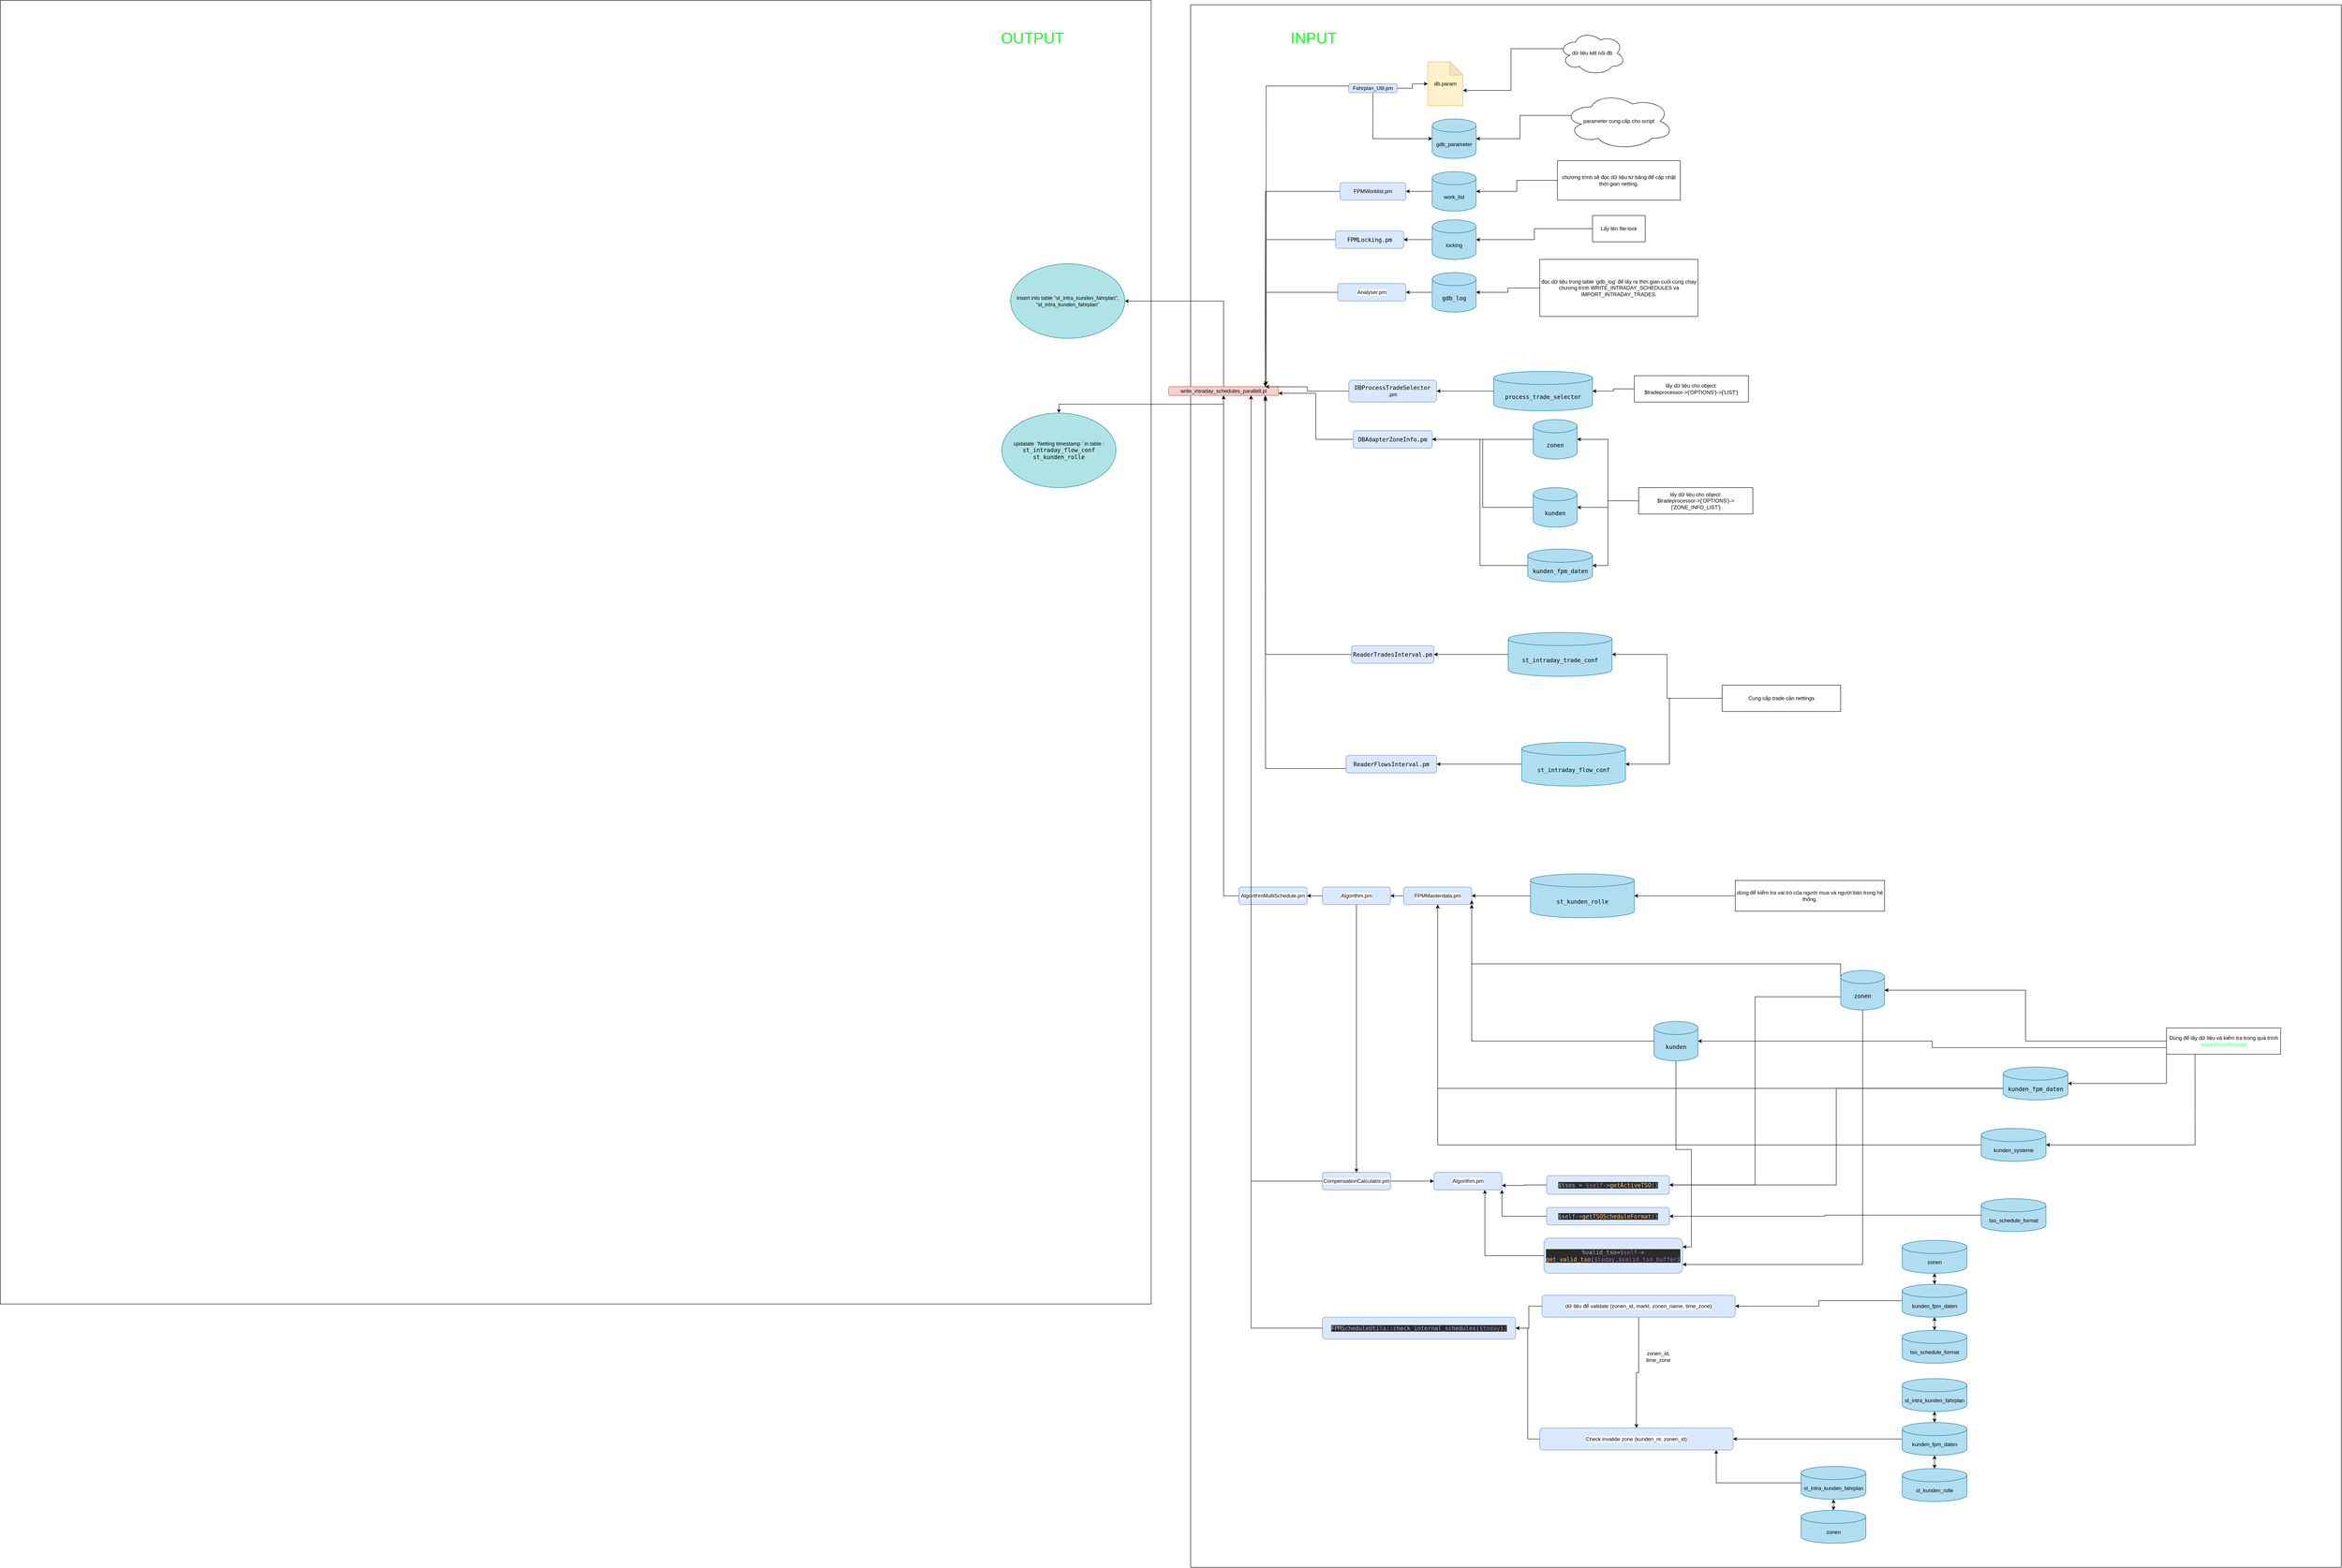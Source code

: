 <mxfile version="21.6.1" type="github">
  <diagram name="Page-1" id="zQvrsa_LNWWRSQABn7Fb">
    <mxGraphModel dx="8080" dy="2633" grid="1" gridSize="10" guides="1" tooltips="1" connect="1" arrows="1" fold="1" page="1" pageScale="1" pageWidth="3300" pageHeight="4681" math="0" shadow="0">
      <root>
        <mxCell id="0" />
        <mxCell id="1" parent="0" />
        <mxCell id="_9pvVLFJd0tGa-DbQn_L-147" value="" style="rounded=0;whiteSpace=wrap;html=1;" parent="1" vertex="1">
          <mxGeometry x="-2660" width="2620" height="2970" as="geometry" />
        </mxCell>
        <mxCell id="_9pvVLFJd0tGa-DbQn_L-145" value="" style="rounded=0;whiteSpace=wrap;html=1;" parent="1" vertex="1">
          <mxGeometry x="50" y="10" width="2620" height="3560" as="geometry" />
        </mxCell>
        <mxCell id="_9pvVLFJd0tGa-DbQn_L-70" style="edgeStyle=orthogonalEdgeStyle;rounded=0;orthogonalLoop=1;jettySize=auto;html=1;exitX=0.5;exitY=1;exitDx=0;exitDy=0;" parent="1" source="_9pvVLFJd0tGa-DbQn_L-1" target="_9pvVLFJd0tGa-DbQn_L-71" edge="1">
          <mxGeometry relative="1" as="geometry">
            <mxPoint x="-120" y="960" as="targetPoint" />
          </mxGeometry>
        </mxCell>
        <mxCell id="_9pvVLFJd0tGa-DbQn_L-150" style="edgeStyle=orthogonalEdgeStyle;rounded=0;orthogonalLoop=1;jettySize=auto;html=1;exitX=0.5;exitY=0;exitDx=0;exitDy=0;entryX=1;entryY=0.5;entryDx=0;entryDy=0;" parent="1" source="_9pvVLFJd0tGa-DbQn_L-1" target="_9pvVLFJd0tGa-DbQn_L-149" edge="1">
          <mxGeometry relative="1" as="geometry" />
        </mxCell>
        <mxCell id="_9pvVLFJd0tGa-DbQn_L-1" value="write_intraday_schedules_parallell.pl&lt;style type=&quot;text/css&quot;&gt;p, li { white-space: pre-wrap; }&lt;/style&gt;" style="rounded=1;whiteSpace=wrap;html=1;align=center;verticalAlign=middle;labelBackgroundColor=none;labelBorderColor=none;fillColor=#f8cecc;strokeColor=#b85450;" parent="1" vertex="1">
          <mxGeometry y="880" width="250" height="20" as="geometry" />
        </mxCell>
        <mxCell id="_9pvVLFJd0tGa-DbQn_L-6" style="edgeStyle=orthogonalEdgeStyle;rounded=0;orthogonalLoop=1;jettySize=auto;html=1;exitX=1;exitY=0.5;exitDx=0;exitDy=0;entryX=0;entryY=0.5;entryDx=0;entryDy=0;entryPerimeter=0;" parent="1" source="_9pvVLFJd0tGa-DbQn_L-2" target="_9pvVLFJd0tGa-DbQn_L-5" edge="1">
          <mxGeometry relative="1" as="geometry" />
        </mxCell>
        <mxCell id="_9pvVLFJd0tGa-DbQn_L-8" style="edgeStyle=orthogonalEdgeStyle;rounded=0;orthogonalLoop=1;jettySize=auto;html=1;exitX=0.5;exitY=1;exitDx=0;exitDy=0;entryX=0;entryY=0.5;entryDx=0;entryDy=0;entryPerimeter=0;" parent="1" source="_9pvVLFJd0tGa-DbQn_L-2" target="_9pvVLFJd0tGa-DbQn_L-7" edge="1">
          <mxGeometry relative="1" as="geometry" />
        </mxCell>
        <mxCell id="_9pvVLFJd0tGa-DbQn_L-51" style="edgeStyle=orthogonalEdgeStyle;rounded=0;orthogonalLoop=1;jettySize=auto;html=1;exitX=0;exitY=0.25;exitDx=0;exitDy=0;entryX=0.887;entryY=-0.169;entryDx=0;entryDy=0;entryPerimeter=0;" parent="1" source="_9pvVLFJd0tGa-DbQn_L-2" target="_9pvVLFJd0tGa-DbQn_L-1" edge="1">
          <mxGeometry relative="1" as="geometry" />
        </mxCell>
        <mxCell id="_9pvVLFJd0tGa-DbQn_L-2" value="Fahrplan_Util.pm&lt;style type=&quot;text/css&quot;&gt;p, li { white-space: pre-wrap; }&lt;/style&gt;" style="rounded=1;whiteSpace=wrap;html=1;fillColor=#dae8fc;strokeColor=#6c8ebf;" parent="1" vertex="1">
          <mxGeometry x="410" y="190" width="110" height="20" as="geometry" />
        </mxCell>
        <mxCell id="_9pvVLFJd0tGa-DbQn_L-5" value="db.param" style="shape=note;whiteSpace=wrap;html=1;backgroundOutline=1;darkOpacity=0.05;fillColor=#fff2cc;strokeColor=#d6b656;" parent="1" vertex="1">
          <mxGeometry x="590" y="140" width="80" height="100" as="geometry" />
        </mxCell>
        <mxCell id="_9pvVLFJd0tGa-DbQn_L-7" value="gdb_parameter" style="shape=cylinder3;whiteSpace=wrap;html=1;boundedLbl=1;backgroundOutline=1;size=15;fillColor=#b1ddf0;strokeColor=#10739e;" parent="1" vertex="1">
          <mxGeometry x="600" y="270" width="100" height="90" as="geometry" />
        </mxCell>
        <mxCell id="_9pvVLFJd0tGa-DbQn_L-52" style="edgeStyle=orthogonalEdgeStyle;rounded=0;orthogonalLoop=1;jettySize=auto;html=1;exitX=0;exitY=0.5;exitDx=0;exitDy=0;" parent="1" source="_9pvVLFJd0tGa-DbQn_L-9" edge="1">
          <mxGeometry relative="1" as="geometry">
            <mxPoint x="220" y="880" as="targetPoint" />
          </mxGeometry>
        </mxCell>
        <mxCell id="_9pvVLFJd0tGa-DbQn_L-9" value="FPMWorklist.pm&lt;style type=&quot;text/css&quot;&gt;p, li { white-space: pre-wrap; }&lt;/style&gt;" style="rounded=1;whiteSpace=wrap;html=1;fillColor=#dae8fc;strokeColor=#6c8ebf;" parent="1" vertex="1">
          <mxGeometry x="390" y="415" width="150" height="40" as="geometry" />
        </mxCell>
        <mxCell id="_9pvVLFJd0tGa-DbQn_L-60" style="edgeStyle=orthogonalEdgeStyle;rounded=0;orthogonalLoop=1;jettySize=auto;html=1;exitX=0;exitY=0.5;exitDx=0;exitDy=0;exitPerimeter=0;entryX=1;entryY=0.5;entryDx=0;entryDy=0;" parent="1" source="_9pvVLFJd0tGa-DbQn_L-10" target="_9pvVLFJd0tGa-DbQn_L-9" edge="1">
          <mxGeometry relative="1" as="geometry" />
        </mxCell>
        <mxCell id="_9pvVLFJd0tGa-DbQn_L-10" value="work_list" style="shape=cylinder3;whiteSpace=wrap;html=1;boundedLbl=1;backgroundOutline=1;size=15;fillColor=#b1ddf0;strokeColor=#10739e;" parent="1" vertex="1">
          <mxGeometry x="600" y="390" width="100" height="90" as="geometry" />
        </mxCell>
        <mxCell id="_9pvVLFJd0tGa-DbQn_L-53" style="edgeStyle=orthogonalEdgeStyle;rounded=0;orthogonalLoop=1;jettySize=auto;html=1;exitX=0;exitY=0.5;exitDx=0;exitDy=0;" parent="1" source="_9pvVLFJd0tGa-DbQn_L-13" edge="1">
          <mxGeometry relative="1" as="geometry">
            <mxPoint x="220" y="880" as="targetPoint" />
          </mxGeometry>
        </mxCell>
        <mxCell id="_9pvVLFJd0tGa-DbQn_L-13" value="&lt;div style=&quot;font-family: &amp;quot;JetBrains Mono&amp;quot;, monospace; font-size: 9.8pt;&quot;&gt;FPMLocking.pm&lt;/div&gt;" style="rounded=1;whiteSpace=wrap;html=1;fillColor=#dae8fc;strokeColor=#6c8ebf;fontColor=default;labelBackgroundColor=none;" parent="1" vertex="1">
          <mxGeometry x="380" y="525" width="155" height="40" as="geometry" />
        </mxCell>
        <mxCell id="_9pvVLFJd0tGa-DbQn_L-61" style="edgeStyle=orthogonalEdgeStyle;rounded=0;orthogonalLoop=1;jettySize=auto;html=1;exitX=0;exitY=0.5;exitDx=0;exitDy=0;exitPerimeter=0;entryX=1;entryY=0.5;entryDx=0;entryDy=0;" parent="1" source="_9pvVLFJd0tGa-DbQn_L-14" target="_9pvVLFJd0tGa-DbQn_L-13" edge="1">
          <mxGeometry relative="1" as="geometry" />
        </mxCell>
        <mxCell id="_9pvVLFJd0tGa-DbQn_L-14" value="locking" style="shape=cylinder3;whiteSpace=wrap;html=1;boundedLbl=1;backgroundOutline=1;size=15;fillColor=#b1ddf0;strokeColor=#10739e;" parent="1" vertex="1">
          <mxGeometry x="600" y="500" width="100" height="90" as="geometry" />
        </mxCell>
        <mxCell id="_9pvVLFJd0tGa-DbQn_L-54" style="edgeStyle=orthogonalEdgeStyle;rounded=0;orthogonalLoop=1;jettySize=auto;html=1;exitX=0;exitY=0.5;exitDx=0;exitDy=0;" parent="1" source="_9pvVLFJd0tGa-DbQn_L-17" edge="1">
          <mxGeometry relative="1" as="geometry">
            <mxPoint x="220" y="880" as="targetPoint" />
          </mxGeometry>
        </mxCell>
        <mxCell id="_9pvVLFJd0tGa-DbQn_L-17" value="Analyser.pm" style="rounded=1;whiteSpace=wrap;html=1;fillColor=#dae8fc;strokeColor=#6c8ebf;fontColor=default;labelBackgroundColor=default;" parent="1" vertex="1">
          <mxGeometry x="385" y="645" width="155" height="40" as="geometry" />
        </mxCell>
        <mxCell id="_9pvVLFJd0tGa-DbQn_L-62" style="edgeStyle=orthogonalEdgeStyle;rounded=0;orthogonalLoop=1;jettySize=auto;html=1;exitX=0;exitY=0.5;exitDx=0;exitDy=0;exitPerimeter=0;entryX=1;entryY=0.5;entryDx=0;entryDy=0;" parent="1" source="_9pvVLFJd0tGa-DbQn_L-18" target="_9pvVLFJd0tGa-DbQn_L-17" edge="1">
          <mxGeometry relative="1" as="geometry" />
        </mxCell>
        <mxCell id="_9pvVLFJd0tGa-DbQn_L-18" value="&lt;div style=&quot;font-family: &amp;quot;JetBrains Mono&amp;quot;, monospace; font-size: 9.8pt;&quot;&gt;gdb_log&lt;/div&gt;" style="shape=cylinder3;whiteSpace=wrap;html=1;boundedLbl=1;backgroundOutline=1;size=15;fillColor=#b1ddf0;strokeColor=#10739e;labelBackgroundColor=none;fontColor=default;" parent="1" vertex="1">
          <mxGeometry x="600" y="620" width="100" height="90" as="geometry" />
        </mxCell>
        <mxCell id="_9pvVLFJd0tGa-DbQn_L-55" style="edgeStyle=orthogonalEdgeStyle;rounded=0;orthogonalLoop=1;jettySize=auto;html=1;exitX=0;exitY=0.5;exitDx=0;exitDy=0;" parent="1" source="_9pvVLFJd0tGa-DbQn_L-21" edge="1">
          <mxGeometry relative="1" as="geometry">
            <mxPoint x="220" y="880" as="targetPoint" />
          </mxGeometry>
        </mxCell>
        <mxCell id="_9pvVLFJd0tGa-DbQn_L-21" value="&lt;div style=&quot;font-family: &amp;quot;JetBrains Mono&amp;quot;, monospace; font-size: 9.8pt;&quot;&gt;DBProcessTradeSelector&lt;/div&gt;.pm" style="rounded=1;whiteSpace=wrap;html=1;fillColor=#dae8fc;strokeColor=#6c8ebf;fontColor=default;labelBackgroundColor=none;" parent="1" vertex="1">
          <mxGeometry x="410" y="865" width="200" height="50" as="geometry" />
        </mxCell>
        <mxCell id="_9pvVLFJd0tGa-DbQn_L-56" style="edgeStyle=orthogonalEdgeStyle;rounded=0;orthogonalLoop=1;jettySize=auto;html=1;exitX=0;exitY=0.5;exitDx=0;exitDy=0;entryX=1;entryY=0.75;entryDx=0;entryDy=0;" parent="1" source="_9pvVLFJd0tGa-DbQn_L-22" target="_9pvVLFJd0tGa-DbQn_L-1" edge="1">
          <mxGeometry relative="1" as="geometry" />
        </mxCell>
        <mxCell id="_9pvVLFJd0tGa-DbQn_L-22" value="&lt;div style=&quot;font-family: &amp;quot;JetBrains Mono&amp;quot;, monospace; font-size: 9.8pt;&quot;&gt;DBAdapterZoneInfo.pm&lt;/div&gt;" style="rounded=1;whiteSpace=wrap;html=1;fillColor=#dae8fc;strokeColor=#6c8ebf;fontColor=default;labelBackgroundColor=none;" parent="1" vertex="1">
          <mxGeometry x="420" y="980" width="180" height="40" as="geometry" />
        </mxCell>
        <mxCell id="_9pvVLFJd0tGa-DbQn_L-57" style="edgeStyle=orthogonalEdgeStyle;rounded=0;orthogonalLoop=1;jettySize=auto;html=1;exitX=0;exitY=0.5;exitDx=0;exitDy=0;entryX=0.881;entryY=1.215;entryDx=0;entryDy=0;entryPerimeter=0;" parent="1" source="_9pvVLFJd0tGa-DbQn_L-23" target="_9pvVLFJd0tGa-DbQn_L-1" edge="1">
          <mxGeometry relative="1" as="geometry" />
        </mxCell>
        <mxCell id="_9pvVLFJd0tGa-DbQn_L-23" value="&lt;div style=&quot;font-family: &amp;quot;JetBrains Mono&amp;quot;, monospace; font-size: 9.8pt;&quot;&gt;ReaderTradesInterval.pm&lt;/div&gt;" style="rounded=1;whiteSpace=wrap;html=1;fillColor=#dae8fc;strokeColor=#6c8ebf;fontColor=default;labelBackgroundColor=none;" parent="1" vertex="1">
          <mxGeometry x="416.25" y="1470" width="187.5" height="40" as="geometry" />
        </mxCell>
        <mxCell id="_9pvVLFJd0tGa-DbQn_L-114" style="edgeStyle=orthogonalEdgeStyle;rounded=0;orthogonalLoop=1;jettySize=auto;html=1;exitX=0;exitY=0.5;exitDx=0;exitDy=0;entryX=1;entryY=0.5;entryDx=0;entryDy=0;" parent="1" source="_9pvVLFJd0tGa-DbQn_L-24" target="_9pvVLFJd0tGa-DbQn_L-112" edge="1">
          <mxGeometry relative="1" as="geometry" />
        </mxCell>
        <mxCell id="_9pvVLFJd0tGa-DbQn_L-24" value="FPMMasterdata.pm" style="rounded=1;whiteSpace=wrap;html=1;fillColor=#dae8fc;strokeColor=#6c8ebf;fontColor=default;labelBackgroundColor=default;" parent="1" vertex="1">
          <mxGeometry x="535" y="2020" width="155" height="40" as="geometry" />
        </mxCell>
        <mxCell id="_9pvVLFJd0tGa-DbQn_L-63" style="edgeStyle=orthogonalEdgeStyle;rounded=0;orthogonalLoop=1;jettySize=auto;html=1;exitX=0;exitY=0.5;exitDx=0;exitDy=0;exitPerimeter=0;" parent="1" source="_9pvVLFJd0tGa-DbQn_L-25" target="_9pvVLFJd0tGa-DbQn_L-21" edge="1">
          <mxGeometry relative="1" as="geometry" />
        </mxCell>
        <mxCell id="_9pvVLFJd0tGa-DbQn_L-25" value="&lt;div style=&quot;font-family: &amp;quot;JetBrains Mono&amp;quot;, monospace; font-size: 9.8pt;&quot;&gt;process_trade_selector&lt;/div&gt;" style="shape=cylinder3;whiteSpace=wrap;html=1;boundedLbl=1;backgroundOutline=1;size=15;fillColor=#b1ddf0;strokeColor=#10739e;labelBackgroundColor=none;fontColor=default;" parent="1" vertex="1">
          <mxGeometry x="740" y="845" width="225" height="90" as="geometry" />
        </mxCell>
        <mxCell id="_9pvVLFJd0tGa-DbQn_L-66" style="edgeStyle=orthogonalEdgeStyle;rounded=0;orthogonalLoop=1;jettySize=auto;html=1;exitX=0;exitY=0.5;exitDx=0;exitDy=0;exitPerimeter=0;entryX=1;entryY=0.5;entryDx=0;entryDy=0;" parent="1" source="_9pvVLFJd0tGa-DbQn_L-26" target="_9pvVLFJd0tGa-DbQn_L-22" edge="1">
          <mxGeometry relative="1" as="geometry" />
        </mxCell>
        <mxCell id="_9pvVLFJd0tGa-DbQn_L-26" value="&lt;div style=&quot;font-family: &amp;quot;JetBrains Mono&amp;quot;, monospace; font-size: 9.8pt;&quot;&gt;kunden_fpm_daten&lt;/div&gt;" style="shape=cylinder3;whiteSpace=wrap;html=1;boundedLbl=1;backgroundOutline=1;size=15;fillColor=#b1ddf0;strokeColor=#10739e;labelBackgroundColor=none;fontColor=default;" parent="1" vertex="1">
          <mxGeometry x="817.5" y="1250" width="147.5" height="75" as="geometry" />
        </mxCell>
        <mxCell id="_9pvVLFJd0tGa-DbQn_L-88" style="edgeStyle=orthogonalEdgeStyle;rounded=0;orthogonalLoop=1;jettySize=auto;html=1;exitX=0;exitY=0.5;exitDx=0;exitDy=0;exitPerimeter=0;entryX=1;entryY=0.5;entryDx=0;entryDy=0;" parent="1" source="_9pvVLFJd0tGa-DbQn_L-29" target="_9pvVLFJd0tGa-DbQn_L-22" edge="1">
          <mxGeometry relative="1" as="geometry" />
        </mxCell>
        <mxCell id="_9pvVLFJd0tGa-DbQn_L-29" value="&lt;div style=&quot;font-family: &amp;quot;JetBrains Mono&amp;quot;, monospace; font-size: 9.8pt;&quot;&gt;kunden&lt;/div&gt;" style="shape=cylinder3;whiteSpace=wrap;html=1;boundedLbl=1;backgroundOutline=1;size=15;fillColor=#b1ddf0;strokeColor=#10739e;labelBackgroundColor=none;fontColor=default;" parent="1" vertex="1">
          <mxGeometry x="830" y="1110" width="100" height="90" as="geometry" />
        </mxCell>
        <mxCell id="_9pvVLFJd0tGa-DbQn_L-64" style="edgeStyle=orthogonalEdgeStyle;rounded=0;orthogonalLoop=1;jettySize=auto;html=1;exitX=0;exitY=0.5;exitDx=0;exitDy=0;exitPerimeter=0;entryX=1;entryY=0.5;entryDx=0;entryDy=0;" parent="1" source="_9pvVLFJd0tGa-DbQn_L-30" target="_9pvVLFJd0tGa-DbQn_L-22" edge="1">
          <mxGeometry relative="1" as="geometry" />
        </mxCell>
        <mxCell id="_9pvVLFJd0tGa-DbQn_L-30" value="&lt;div style=&quot;font-family: &amp;quot;JetBrains Mono&amp;quot;, monospace; font-size: 9.8pt;&quot;&gt;zonen&lt;/div&gt;" style="shape=cylinder3;whiteSpace=wrap;html=1;boundedLbl=1;backgroundOutline=1;size=15;fillColor=#b1ddf0;strokeColor=#10739e;labelBackgroundColor=none;fontColor=default;" parent="1" vertex="1">
          <mxGeometry x="830" y="955" width="100" height="90" as="geometry" />
        </mxCell>
        <mxCell id="_9pvVLFJd0tGa-DbQn_L-67" style="edgeStyle=orthogonalEdgeStyle;rounded=0;orthogonalLoop=1;jettySize=auto;html=1;exitX=0;exitY=0.5;exitDx=0;exitDy=0;exitPerimeter=0;" parent="1" source="_9pvVLFJd0tGa-DbQn_L-36" target="_9pvVLFJd0tGa-DbQn_L-23" edge="1">
          <mxGeometry relative="1" as="geometry" />
        </mxCell>
        <mxCell id="_9pvVLFJd0tGa-DbQn_L-36" value="&lt;div style=&quot;font-family: &amp;quot;JetBrains Mono&amp;quot;, monospace; font-size: 9.8pt;&quot;&gt;st_intraday_trade_conf&lt;/div&gt;" style="shape=cylinder3;whiteSpace=wrap;html=1;boundedLbl=1;backgroundOutline=1;size=15;fillColor=#b1ddf0;strokeColor=#10739e;labelBackgroundColor=none;fontColor=default;" parent="1" vertex="1">
          <mxGeometry x="773.13" y="1440" width="236.25" height="100" as="geometry" />
        </mxCell>
        <mxCell id="_9pvVLFJd0tGa-DbQn_L-58" style="edgeStyle=orthogonalEdgeStyle;rounded=0;orthogonalLoop=1;jettySize=auto;html=1;exitX=0;exitY=0.75;exitDx=0;exitDy=0;" parent="1" source="_9pvVLFJd0tGa-DbQn_L-40" edge="1">
          <mxGeometry relative="1" as="geometry">
            <mxPoint x="220" y="900" as="targetPoint" />
          </mxGeometry>
        </mxCell>
        <mxCell id="_9pvVLFJd0tGa-DbQn_L-40" value="&lt;div style=&quot;font-family: &amp;quot;JetBrains Mono&amp;quot;, monospace; font-size: 9.8pt;&quot;&gt;ReaderFlowsInterval.pm&lt;/div&gt;" style="rounded=1;whiteSpace=wrap;html=1;fillColor=#dae8fc;strokeColor=#6c8ebf;fontColor=default;labelBackgroundColor=none;" parent="1" vertex="1">
          <mxGeometry x="403.75" y="1720" width="206.25" height="40" as="geometry" />
        </mxCell>
        <mxCell id="_9pvVLFJd0tGa-DbQn_L-68" style="edgeStyle=orthogonalEdgeStyle;rounded=0;orthogonalLoop=1;jettySize=auto;html=1;exitX=0;exitY=0.5;exitDx=0;exitDy=0;exitPerimeter=0;" parent="1" source="_9pvVLFJd0tGa-DbQn_L-41" target="_9pvVLFJd0tGa-DbQn_L-40" edge="1">
          <mxGeometry relative="1" as="geometry" />
        </mxCell>
        <mxCell id="_9pvVLFJd0tGa-DbQn_L-41" value="&lt;div style=&quot;font-family: &amp;quot;JetBrains Mono&amp;quot;, monospace; font-size: 9.8pt;&quot;&gt;st_intraday_flow_conf&lt;/div&gt;" style="shape=cylinder3;whiteSpace=wrap;html=1;boundedLbl=1;backgroundOutline=1;size=15;fillColor=#b1ddf0;strokeColor=#10739e;labelBackgroundColor=none;fontColor=default;" parent="1" vertex="1">
          <mxGeometry x="803.75" y="1690" width="236.25" height="100" as="geometry" />
        </mxCell>
        <mxCell id="_9pvVLFJd0tGa-DbQn_L-69" style="edgeStyle=orthogonalEdgeStyle;rounded=0;orthogonalLoop=1;jettySize=auto;html=1;exitX=0;exitY=0.5;exitDx=0;exitDy=0;exitPerimeter=0;entryX=1;entryY=0.5;entryDx=0;entryDy=0;" parent="1" source="_9pvVLFJd0tGa-DbQn_L-44" target="_9pvVLFJd0tGa-DbQn_L-24" edge="1">
          <mxGeometry relative="1" as="geometry" />
        </mxCell>
        <mxCell id="_9pvVLFJd0tGa-DbQn_L-44" value="&lt;div style=&quot;font-family: &amp;quot;JetBrains Mono&amp;quot;, monospace; font-size: 9.8pt;&quot;&gt;st_kunden_rolle&lt;/div&gt;" style="shape=cylinder3;whiteSpace=wrap;html=1;boundedLbl=1;backgroundOutline=1;size=15;fillColor=#b1ddf0;strokeColor=#10739e;labelBackgroundColor=none;fontColor=default;" parent="1" vertex="1">
          <mxGeometry x="823.75" y="1990" width="236.25" height="100" as="geometry" />
        </mxCell>
        <mxCell id="_9pvVLFJd0tGa-DbQn_L-48" style="edgeStyle=orthogonalEdgeStyle;rounded=0;orthogonalLoop=1;jettySize=auto;html=1;exitX=0.07;exitY=0.4;exitDx=0;exitDy=0;exitPerimeter=0;entryX=0;entryY=0;entryDx=80;entryDy=65;entryPerimeter=0;" parent="1" source="_9pvVLFJd0tGa-DbQn_L-47" target="_9pvVLFJd0tGa-DbQn_L-5" edge="1">
          <mxGeometry relative="1" as="geometry" />
        </mxCell>
        <mxCell id="_9pvVLFJd0tGa-DbQn_L-47" value="dữ liệu kết nối đb" style="ellipse;shape=cloud;whiteSpace=wrap;html=1;" parent="1" vertex="1">
          <mxGeometry x="888.75" y="70" width="151.25" height="100" as="geometry" />
        </mxCell>
        <mxCell id="_9pvVLFJd0tGa-DbQn_L-50" style="edgeStyle=orthogonalEdgeStyle;rounded=0;orthogonalLoop=1;jettySize=auto;html=1;exitX=0.07;exitY=0.4;exitDx=0;exitDy=0;exitPerimeter=0;entryX=1;entryY=0.5;entryDx=0;entryDy=0;entryPerimeter=0;" parent="1" source="_9pvVLFJd0tGa-DbQn_L-49" target="_9pvVLFJd0tGa-DbQn_L-7" edge="1">
          <mxGeometry relative="1" as="geometry" />
        </mxCell>
        <mxCell id="_9pvVLFJd0tGa-DbQn_L-49" value="parameter cung cấp cho script" style="ellipse;shape=cloud;whiteSpace=wrap;html=1;" parent="1" vertex="1">
          <mxGeometry x="900" y="210" width="250" height="130" as="geometry" />
        </mxCell>
        <mxCell id="_9pvVLFJd0tGa-DbQn_L-71" value="&lt;div&gt;updatate&amp;nbsp; &#39;Netting timestamp &#39; in table :&lt;/div&gt;&lt;div&gt;&lt;div style=&quot;font-family: &amp;quot;JetBrains Mono&amp;quot;, monospace; font-size: 9.8pt;&quot;&gt;st_intraday_flow_conf&lt;/div&gt;&lt;div style=&quot;font-family: &amp;quot;JetBrains Mono&amp;quot;, monospace; font-size: 9.8pt;&quot;&gt;&lt;div style=&quot;font-family: &amp;quot;JetBrains Mono&amp;quot;, monospace; font-size: 9.8pt;&quot;&gt;st_kunden_rolle&lt;/div&gt;&lt;/div&gt;&lt;/div&gt;" style="ellipse;whiteSpace=wrap;html=1;fillColor=#b0e3e6;strokeColor=#0e8088;" parent="1" vertex="1">
          <mxGeometry x="-380" y="940" width="260" height="170" as="geometry" />
        </mxCell>
        <mxCell id="_9pvVLFJd0tGa-DbQn_L-75" value="INPUT" style="text;html=1;strokeColor=none;fillColor=none;align=center;verticalAlign=middle;whiteSpace=wrap;rounded=0;fontSize=35;fontColor=#12FF22;" parent="1" vertex="1">
          <mxGeometry x="190" y="50" width="280" height="70" as="geometry" />
        </mxCell>
        <mxCell id="_9pvVLFJd0tGa-DbQn_L-85" style="edgeStyle=orthogonalEdgeStyle;rounded=0;orthogonalLoop=1;jettySize=auto;html=1;exitX=0;exitY=0.5;exitDx=0;exitDy=0;entryX=1;entryY=0.5;entryDx=0;entryDy=0;entryPerimeter=0;" parent="1" source="_9pvVLFJd0tGa-DbQn_L-82" target="_9pvVLFJd0tGa-DbQn_L-10" edge="1">
          <mxGeometry relative="1" as="geometry" />
        </mxCell>
        <mxCell id="_9pvVLFJd0tGa-DbQn_L-82" value="chương trình sẽ đọc dữ liệu từ bảng để cập nhật thời gian netting." style="rounded=0;whiteSpace=wrap;html=1;" parent="1" vertex="1">
          <mxGeometry x="885" y="365" width="280" height="90" as="geometry" />
        </mxCell>
        <mxCell id="_9pvVLFJd0tGa-DbQn_L-86" style="edgeStyle=orthogonalEdgeStyle;rounded=0;orthogonalLoop=1;jettySize=auto;html=1;exitX=0;exitY=0.5;exitDx=0;exitDy=0;entryX=1;entryY=0.5;entryDx=0;entryDy=0;entryPerimeter=0;" parent="1" source="_9pvVLFJd0tGa-DbQn_L-83" target="_9pvVLFJd0tGa-DbQn_L-14" edge="1">
          <mxGeometry relative="1" as="geometry" />
        </mxCell>
        <mxCell id="_9pvVLFJd0tGa-DbQn_L-83" value="Lấy tên file lock" style="rounded=0;whiteSpace=wrap;html=1;" parent="1" vertex="1">
          <mxGeometry x="965" y="490" width="120" height="60" as="geometry" />
        </mxCell>
        <mxCell id="_9pvVLFJd0tGa-DbQn_L-87" style="edgeStyle=orthogonalEdgeStyle;rounded=0;orthogonalLoop=1;jettySize=auto;html=1;exitX=0;exitY=0.5;exitDx=0;exitDy=0;" parent="1" source="_9pvVLFJd0tGa-DbQn_L-84" target="_9pvVLFJd0tGa-DbQn_L-18" edge="1">
          <mxGeometry relative="1" as="geometry" />
        </mxCell>
        <mxCell id="_9pvVLFJd0tGa-DbQn_L-84" value="đọc dữ liệu trong table &#39;gdb_log&#39; để lấy ra thời gian cuối cùng chạy &lt;br/&gt;chương trình WRITE_INTRADAY_SCHEDULES và IMPORT_INTRADAY_TRADES." style="rounded=0;whiteSpace=wrap;html=1;" parent="1" vertex="1">
          <mxGeometry x="845" y="590" width="360" height="130" as="geometry" />
        </mxCell>
        <mxCell id="_9pvVLFJd0tGa-DbQn_L-92" style="edgeStyle=orthogonalEdgeStyle;rounded=0;orthogonalLoop=1;jettySize=auto;html=1;exitX=0;exitY=0.5;exitDx=0;exitDy=0;entryX=1;entryY=0.5;entryDx=0;entryDy=0;entryPerimeter=0;" parent="1" source="_9pvVLFJd0tGa-DbQn_L-90" target="_9pvVLFJd0tGa-DbQn_L-25" edge="1">
          <mxGeometry relative="1" as="geometry" />
        </mxCell>
        <mxCell id="_9pvVLFJd0tGa-DbQn_L-90" value="&lt;div&gt;lấy dữ liệu cho object:&lt;/div&gt;&lt;div&gt;$tradeprocessor-&amp;gt;{&#39;OPTIONS&#39;}-&amp;gt;{&#39;LIST&#39;}&lt;br&gt; &lt;/div&gt;" style="rounded=0;whiteSpace=wrap;html=1;" parent="1" vertex="1">
          <mxGeometry x="1060" y="855" width="260" height="60" as="geometry" />
        </mxCell>
        <mxCell id="_9pvVLFJd0tGa-DbQn_L-93" style="edgeStyle=orthogonalEdgeStyle;rounded=0;orthogonalLoop=1;jettySize=auto;html=1;exitX=0;exitY=0.5;exitDx=0;exitDy=0;entryX=1;entryY=0.5;entryDx=0;entryDy=0;entryPerimeter=0;" parent="1" source="_9pvVLFJd0tGa-DbQn_L-91" target="_9pvVLFJd0tGa-DbQn_L-30" edge="1">
          <mxGeometry relative="1" as="geometry" />
        </mxCell>
        <mxCell id="_9pvVLFJd0tGa-DbQn_L-94" style="edgeStyle=orthogonalEdgeStyle;rounded=0;orthogonalLoop=1;jettySize=auto;html=1;exitX=0;exitY=0.5;exitDx=0;exitDy=0;entryX=1;entryY=0.5;entryDx=0;entryDy=0;entryPerimeter=0;" parent="1" source="_9pvVLFJd0tGa-DbQn_L-91" target="_9pvVLFJd0tGa-DbQn_L-29" edge="1">
          <mxGeometry relative="1" as="geometry" />
        </mxCell>
        <mxCell id="_9pvVLFJd0tGa-DbQn_L-95" style="edgeStyle=orthogonalEdgeStyle;rounded=0;orthogonalLoop=1;jettySize=auto;html=1;exitX=0;exitY=0.5;exitDx=0;exitDy=0;entryX=1;entryY=0.5;entryDx=0;entryDy=0;entryPerimeter=0;" parent="1" source="_9pvVLFJd0tGa-DbQn_L-91" target="_9pvVLFJd0tGa-DbQn_L-26" edge="1">
          <mxGeometry relative="1" as="geometry">
            <Array as="points">
              <mxPoint x="1000" y="1140" />
              <mxPoint x="1000" y="1288" />
            </Array>
          </mxGeometry>
        </mxCell>
        <mxCell id="_9pvVLFJd0tGa-DbQn_L-91" value="&lt;div&gt;lấy dữ liệu cho object:&lt;/div&gt;&lt;div&gt;$tradeprocessor-&amp;gt;{&#39;OPTIONS&#39;}-&amp;gt;{&#39;ZONE_INFO_LIST&#39;}&lt;br&gt; &lt;/div&gt;" style="rounded=0;whiteSpace=wrap;html=1;" parent="1" vertex="1">
          <mxGeometry x="1070" y="1110" width="260" height="60" as="geometry" />
        </mxCell>
        <mxCell id="_9pvVLFJd0tGa-DbQn_L-103" style="edgeStyle=orthogonalEdgeStyle;rounded=0;orthogonalLoop=1;jettySize=auto;html=1;exitX=0;exitY=0.5;exitDx=0;exitDy=0;exitPerimeter=0;entryX=1;entryY=0.75;entryDx=0;entryDy=0;" parent="1" source="_9pvVLFJd0tGa-DbQn_L-98" target="_9pvVLFJd0tGa-DbQn_L-24" edge="1">
          <mxGeometry relative="1" as="geometry">
            <Array as="points">
              <mxPoint x="690" y="2195" />
            </Array>
          </mxGeometry>
        </mxCell>
        <mxCell id="_9pvVLFJd0tGa-DbQn_L-135" style="edgeStyle=orthogonalEdgeStyle;rounded=0;orthogonalLoop=1;jettySize=auto;html=1;exitX=0;exitY=0;exitDx=0;exitDy=60;exitPerimeter=0;entryX=1;entryY=0.5;entryDx=0;entryDy=0;fontColor=#66FFB3;" parent="1" source="_9pvVLFJd0tGa-DbQn_L-98" target="_9pvVLFJd0tGa-DbQn_L-132" edge="1">
          <mxGeometry relative="1" as="geometry" />
        </mxCell>
        <mxCell id="_9pvVLFJd0tGa-DbQn_L-144" style="edgeStyle=orthogonalEdgeStyle;rounded=0;orthogonalLoop=1;jettySize=auto;html=1;exitX=0.5;exitY=1;exitDx=0;exitDy=0;exitPerimeter=0;entryX=1;entryY=0.75;entryDx=0;entryDy=0;" parent="1" source="_9pvVLFJd0tGa-DbQn_L-98" target="_9pvVLFJd0tGa-DbQn_L-134" edge="1">
          <mxGeometry relative="1" as="geometry" />
        </mxCell>
        <mxCell id="_9pvVLFJd0tGa-DbQn_L-98" value="&lt;div style=&quot;font-family: &amp;quot;JetBrains Mono&amp;quot;, monospace; font-size: 9.8pt;&quot;&gt;zonen&lt;/div&gt;" style="shape=cylinder3;whiteSpace=wrap;html=1;boundedLbl=1;backgroundOutline=1;size=15;fillColor=#b1ddf0;strokeColor=#10739e;labelBackgroundColor=none;fontColor=default;" parent="1" vertex="1">
          <mxGeometry x="1530" y="2210" width="100" height="90" as="geometry" />
        </mxCell>
        <mxCell id="_9pvVLFJd0tGa-DbQn_L-104" style="edgeStyle=orthogonalEdgeStyle;rounded=0;orthogonalLoop=1;jettySize=auto;html=1;exitX=0;exitY=0.5;exitDx=0;exitDy=0;exitPerimeter=0;entryX=1;entryY=1;entryDx=0;entryDy=0;" parent="1" source="_9pvVLFJd0tGa-DbQn_L-99" target="_9pvVLFJd0tGa-DbQn_L-24" edge="1">
          <mxGeometry relative="1" as="geometry" />
        </mxCell>
        <mxCell id="_9pvVLFJd0tGa-DbQn_L-143" style="edgeStyle=orthogonalEdgeStyle;rounded=0;orthogonalLoop=1;jettySize=auto;html=1;exitX=0.5;exitY=1;exitDx=0;exitDy=0;exitPerimeter=0;entryX=1;entryY=0.25;entryDx=0;entryDy=0;" parent="1" source="_9pvVLFJd0tGa-DbQn_L-99" target="_9pvVLFJd0tGa-DbQn_L-134" edge="1">
          <mxGeometry relative="1" as="geometry" />
        </mxCell>
        <mxCell id="_9pvVLFJd0tGa-DbQn_L-99" value="&lt;div style=&quot;font-family: &amp;quot;JetBrains Mono&amp;quot;, monospace; font-size: 9.8pt;&quot;&gt;kunden&lt;/div&gt;" style="shape=cylinder3;whiteSpace=wrap;html=1;boundedLbl=1;backgroundOutline=1;size=15;fillColor=#b1ddf0;strokeColor=#10739e;labelBackgroundColor=none;fontColor=default;" parent="1" vertex="1">
          <mxGeometry x="1105" y="2326" width="100" height="90" as="geometry" />
        </mxCell>
        <mxCell id="_9pvVLFJd0tGa-DbQn_L-105" style="edgeStyle=orthogonalEdgeStyle;rounded=0;orthogonalLoop=1;jettySize=auto;html=1;exitX=0;exitY=0;exitDx=0;exitDy=48.75;exitPerimeter=0;" parent="1" source="_9pvVLFJd0tGa-DbQn_L-100" target="_9pvVLFJd0tGa-DbQn_L-24" edge="1">
          <mxGeometry relative="1" as="geometry" />
        </mxCell>
        <mxCell id="_9pvVLFJd0tGa-DbQn_L-142" style="edgeStyle=orthogonalEdgeStyle;rounded=0;orthogonalLoop=1;jettySize=auto;html=1;exitX=0;exitY=0;exitDx=0;exitDy=48.75;exitPerimeter=0;entryX=1;entryY=0.5;entryDx=0;entryDy=0;fontColor=#12FF22;" parent="1" source="_9pvVLFJd0tGa-DbQn_L-100" target="_9pvVLFJd0tGa-DbQn_L-132" edge="1">
          <mxGeometry relative="1" as="geometry" />
        </mxCell>
        <mxCell id="_9pvVLFJd0tGa-DbQn_L-100" value="&lt;div style=&quot;font-family: &amp;quot;JetBrains Mono&amp;quot;, monospace; font-size: 9.8pt;&quot;&gt;kunden_fpm_daten&lt;/div&gt;" style="shape=cylinder3;whiteSpace=wrap;html=1;boundedLbl=1;backgroundOutline=1;size=15;fillColor=#b1ddf0;strokeColor=#10739e;labelBackgroundColor=none;fontColor=default;" parent="1" vertex="1">
          <mxGeometry x="1900" y="2430" width="147.5" height="75" as="geometry" />
        </mxCell>
        <mxCell id="_9pvVLFJd0tGa-DbQn_L-106" style="edgeStyle=orthogonalEdgeStyle;rounded=0;orthogonalLoop=1;jettySize=auto;html=1;exitX=0;exitY=0.5;exitDx=0;exitDy=0;exitPerimeter=0;" parent="1" source="_9pvVLFJd0tGa-DbQn_L-101" target="_9pvVLFJd0tGa-DbQn_L-24" edge="1">
          <mxGeometry relative="1" as="geometry" />
        </mxCell>
        <mxCell id="_9pvVLFJd0tGa-DbQn_L-101" value="kunden_systeme" style="shape=cylinder3;whiteSpace=wrap;html=1;boundedLbl=1;backgroundOutline=1;size=15;fillColor=#b1ddf0;strokeColor=#10739e;labelBackgroundColor=none;fontColor=default;" parent="1" vertex="1">
          <mxGeometry x="1850" y="2570" width="147.5" height="75" as="geometry" />
        </mxCell>
        <mxCell id="_9pvVLFJd0tGa-DbQn_L-108" style="edgeStyle=orthogonalEdgeStyle;rounded=0;orthogonalLoop=1;jettySize=auto;html=1;exitX=0;exitY=0.5;exitDx=0;exitDy=0;entryX=1;entryY=0.5;entryDx=0;entryDy=0;entryPerimeter=0;" parent="1" source="_9pvVLFJd0tGa-DbQn_L-107" target="_9pvVLFJd0tGa-DbQn_L-98" edge="1">
          <mxGeometry relative="1" as="geometry" />
        </mxCell>
        <mxCell id="_9pvVLFJd0tGa-DbQn_L-109" style="edgeStyle=orthogonalEdgeStyle;rounded=0;orthogonalLoop=1;jettySize=auto;html=1;exitX=0;exitY=0.75;exitDx=0;exitDy=0;entryX=1;entryY=0.5;entryDx=0;entryDy=0;entryPerimeter=0;" parent="1" source="_9pvVLFJd0tGa-DbQn_L-107" target="_9pvVLFJd0tGa-DbQn_L-99" edge="1">
          <mxGeometry relative="1" as="geometry" />
        </mxCell>
        <mxCell id="_9pvVLFJd0tGa-DbQn_L-110" style="edgeStyle=orthogonalEdgeStyle;rounded=0;orthogonalLoop=1;jettySize=auto;html=1;exitX=0;exitY=1;exitDx=0;exitDy=0;entryX=1;entryY=0.5;entryDx=0;entryDy=0;entryPerimeter=0;" parent="1" source="_9pvVLFJd0tGa-DbQn_L-107" target="_9pvVLFJd0tGa-DbQn_L-100" edge="1">
          <mxGeometry relative="1" as="geometry" />
        </mxCell>
        <mxCell id="_9pvVLFJd0tGa-DbQn_L-111" style="edgeStyle=orthogonalEdgeStyle;rounded=0;orthogonalLoop=1;jettySize=auto;html=1;exitX=0.25;exitY=1;exitDx=0;exitDy=0;entryX=1;entryY=0.5;entryDx=0;entryDy=0;entryPerimeter=0;" parent="1" source="_9pvVLFJd0tGa-DbQn_L-107" target="_9pvVLFJd0tGa-DbQn_L-101" edge="1">
          <mxGeometry relative="1" as="geometry" />
        </mxCell>
        <mxCell id="_9pvVLFJd0tGa-DbQn_L-107" value="&lt;div&gt;Dùng để lấy dữ liệu và kiểm tra trong quá trình&lt;/div&gt;&lt;div&gt;&lt;font color=&quot;#33FF7E&quot;&gt;importFromArrayref&lt;/font&gt;&lt;br&gt; &lt;/div&gt;" style="rounded=0;whiteSpace=wrap;html=1;" parent="1" vertex="1">
          <mxGeometry x="2271.87" y="2341" width="260" height="60" as="geometry" />
        </mxCell>
        <mxCell id="_9pvVLFJd0tGa-DbQn_L-115" style="edgeStyle=orthogonalEdgeStyle;rounded=0;orthogonalLoop=1;jettySize=auto;html=1;exitX=0;exitY=0.5;exitDx=0;exitDy=0;entryX=1;entryY=0.5;entryDx=0;entryDy=0;" parent="1" source="_9pvVLFJd0tGa-DbQn_L-112" target="_9pvVLFJd0tGa-DbQn_L-113" edge="1">
          <mxGeometry relative="1" as="geometry" />
        </mxCell>
        <mxCell id="_9pvVLFJd0tGa-DbQn_L-126" style="edgeStyle=orthogonalEdgeStyle;rounded=0;orthogonalLoop=1;jettySize=auto;html=1;exitX=0.5;exitY=1;exitDx=0;exitDy=0;entryX=0.5;entryY=0;entryDx=0;entryDy=0;" parent="1" source="_9pvVLFJd0tGa-DbQn_L-112" target="_9pvVLFJd0tGa-DbQn_L-123" edge="1">
          <mxGeometry relative="1" as="geometry" />
        </mxCell>
        <mxCell id="_9pvVLFJd0tGa-DbQn_L-112" value="Algorithm.pm" style="rounded=1;whiteSpace=wrap;html=1;fillColor=#dae8fc;strokeColor=#6c8ebf;fontColor=default;labelBackgroundColor=default;" parent="1" vertex="1">
          <mxGeometry x="350" y="2020" width="155" height="40" as="geometry" />
        </mxCell>
        <mxCell id="_9pvVLFJd0tGa-DbQn_L-116" style="edgeStyle=orthogonalEdgeStyle;rounded=0;orthogonalLoop=1;jettySize=auto;html=1;exitX=0;exitY=0.5;exitDx=0;exitDy=0;" parent="1" source="_9pvVLFJd0tGa-DbQn_L-113" target="_9pvVLFJd0tGa-DbQn_L-1" edge="1">
          <mxGeometry relative="1" as="geometry" />
        </mxCell>
        <mxCell id="_9pvVLFJd0tGa-DbQn_L-113" value="AlgorithmMultiSchedule.pm" style="rounded=1;whiteSpace=wrap;html=1;fillColor=#dae8fc;strokeColor=#6c8ebf;fontColor=default;labelBackgroundColor=default;" parent="1" vertex="1">
          <mxGeometry x="160" y="2020" width="155" height="40" as="geometry" />
        </mxCell>
        <mxCell id="_9pvVLFJd0tGa-DbQn_L-119" style="edgeStyle=orthogonalEdgeStyle;rounded=0;orthogonalLoop=1;jettySize=auto;html=1;exitX=0;exitY=0.5;exitDx=0;exitDy=0;entryX=1;entryY=0.5;entryDx=0;entryDy=0;entryPerimeter=0;" parent="1" source="_9pvVLFJd0tGa-DbQn_L-117" target="_9pvVLFJd0tGa-DbQn_L-36" edge="1">
          <mxGeometry relative="1" as="geometry">
            <mxPoint x="1060" y="1610" as="targetPoint" />
          </mxGeometry>
        </mxCell>
        <mxCell id="_9pvVLFJd0tGa-DbQn_L-120" style="edgeStyle=orthogonalEdgeStyle;rounded=0;orthogonalLoop=1;jettySize=auto;html=1;exitX=0;exitY=0.5;exitDx=0;exitDy=0;entryX=1;entryY=0.5;entryDx=0;entryDy=0;entryPerimeter=0;" parent="1" source="_9pvVLFJd0tGa-DbQn_L-117" target="_9pvVLFJd0tGa-DbQn_L-41" edge="1">
          <mxGeometry relative="1" as="geometry">
            <Array as="points">
              <mxPoint x="1140" y="1590" />
              <mxPoint x="1140" y="1740" />
            </Array>
          </mxGeometry>
        </mxCell>
        <mxCell id="_9pvVLFJd0tGa-DbQn_L-117" value="Cung cấp trade cần nettings" style="rounded=0;whiteSpace=wrap;html=1;" parent="1" vertex="1">
          <mxGeometry x="1260" y="1560" width="270" height="60" as="geometry" />
        </mxCell>
        <mxCell id="_9pvVLFJd0tGa-DbQn_L-122" style="edgeStyle=orthogonalEdgeStyle;rounded=0;orthogonalLoop=1;jettySize=auto;html=1;exitX=0;exitY=0.5;exitDx=0;exitDy=0;entryX=1;entryY=0.5;entryDx=0;entryDy=0;entryPerimeter=0;" parent="1" source="_9pvVLFJd0tGa-DbQn_L-121" target="_9pvVLFJd0tGa-DbQn_L-44" edge="1">
          <mxGeometry relative="1" as="geometry" />
        </mxCell>
        <mxCell id="_9pvVLFJd0tGa-DbQn_L-121" value="dùng để kiểm tra vai trò của người mua và người bán trong hệ thống." style="rounded=0;whiteSpace=wrap;html=1;" parent="1" vertex="1">
          <mxGeometry x="1290" y="2005" width="340" height="70" as="geometry" />
        </mxCell>
        <mxCell id="_9pvVLFJd0tGa-DbQn_L-125" style="edgeStyle=orthogonalEdgeStyle;rounded=0;orthogonalLoop=1;jettySize=auto;html=1;exitX=1;exitY=0.5;exitDx=0;exitDy=0;entryX=0;entryY=0.5;entryDx=0;entryDy=0;" parent="1" source="_9pvVLFJd0tGa-DbQn_L-123" target="_9pvVLFJd0tGa-DbQn_L-124" edge="1">
          <mxGeometry relative="1" as="geometry" />
        </mxCell>
        <mxCell id="3gZtmu29xLX0wAxR8taw-26" style="edgeStyle=orthogonalEdgeStyle;rounded=0;orthogonalLoop=1;jettySize=auto;html=1;exitX=0;exitY=0.5;exitDx=0;exitDy=0;entryX=0.75;entryY=1;entryDx=0;entryDy=0;" edge="1" parent="1" source="_9pvVLFJd0tGa-DbQn_L-123" target="_9pvVLFJd0tGa-DbQn_L-1">
          <mxGeometry relative="1" as="geometry" />
        </mxCell>
        <mxCell id="_9pvVLFJd0tGa-DbQn_L-123" value="CompensationCalculator.pm" style="rounded=1;whiteSpace=wrap;html=1;fillColor=#dae8fc;strokeColor=#6c8ebf;fontColor=default;labelBackgroundColor=default;" parent="1" vertex="1">
          <mxGeometry x="350" y="2670" width="155" height="40" as="geometry" />
        </mxCell>
        <mxCell id="_9pvVLFJd0tGa-DbQn_L-124" value="Algorithm.pm" style="rounded=1;whiteSpace=wrap;html=1;fillColor=#dae8fc;strokeColor=#6c8ebf;fontColor=default;labelBackgroundColor=default;" parent="1" vertex="1">
          <mxGeometry x="603.75" y="2670" width="155" height="40" as="geometry" />
        </mxCell>
        <mxCell id="_9pvVLFJd0tGa-DbQn_L-140" style="edgeStyle=orthogonalEdgeStyle;rounded=0;orthogonalLoop=1;jettySize=auto;html=1;exitX=0;exitY=0.5;exitDx=0;exitDy=0;exitPerimeter=0;entryX=1;entryY=0.5;entryDx=0;entryDy=0;" parent="1" source="_9pvVLFJd0tGa-DbQn_L-127" target="_9pvVLFJd0tGa-DbQn_L-133" edge="1">
          <mxGeometry relative="1" as="geometry" />
        </mxCell>
        <mxCell id="_9pvVLFJd0tGa-DbQn_L-127" value="tso_schedule_format" style="shape=cylinder3;whiteSpace=wrap;html=1;boundedLbl=1;backgroundOutline=1;size=15;fillColor=#b1ddf0;strokeColor=#10739e;labelBackgroundColor=none;fontColor=default;" parent="1" vertex="1">
          <mxGeometry x="1850" y="2730" width="147.5" height="75" as="geometry" />
        </mxCell>
        <mxCell id="_9pvVLFJd0tGa-DbQn_L-137" style="edgeStyle=orthogonalEdgeStyle;rounded=0;orthogonalLoop=1;jettySize=auto;html=1;exitX=0;exitY=0.5;exitDx=0;exitDy=0;entryX=1;entryY=0.75;entryDx=0;entryDy=0;" parent="1" source="_9pvVLFJd0tGa-DbQn_L-132" target="_9pvVLFJd0tGa-DbQn_L-124" edge="1">
          <mxGeometry relative="1" as="geometry" />
        </mxCell>
        <mxCell id="_9pvVLFJd0tGa-DbQn_L-132" value="&lt;div style=&quot;background-color: rgb(43, 43, 43); color: rgb(169, 183, 198); font-family: &amp;quot;JetBrains Mono&amp;quot;, monospace; font-size: 9.8pt;&quot;&gt;$tsos = &lt;span style=&quot;color:#9876aa;&quot;&gt;$self&lt;/span&gt;-&amp;gt;&lt;span style=&quot;color:#ffc66d;&quot;&gt;getActiveTSO&lt;/span&gt;()&lt;/div&gt;" style="rounded=1;whiteSpace=wrap;html=1;fillColor=#dae8fc;strokeColor=#6c8ebf;fontColor=default;labelBackgroundColor=default;" parent="1" vertex="1">
          <mxGeometry x="860.63" y="2677.5" width="279.37" height="42.5" as="geometry" />
        </mxCell>
        <mxCell id="_9pvVLFJd0tGa-DbQn_L-138" style="edgeStyle=orthogonalEdgeStyle;rounded=0;orthogonalLoop=1;jettySize=auto;html=1;exitX=0;exitY=0.5;exitDx=0;exitDy=0;entryX=1;entryY=1;entryDx=0;entryDy=0;" parent="1" source="_9pvVLFJd0tGa-DbQn_L-133" target="_9pvVLFJd0tGa-DbQn_L-124" edge="1">
          <mxGeometry relative="1" as="geometry" />
        </mxCell>
        <mxCell id="_9pvVLFJd0tGa-DbQn_L-133" value="&lt;div style=&quot;background-color: rgb(43, 43, 43); color: rgb(169, 183, 198); font-family: &amp;quot;JetBrains Mono&amp;quot;, monospace; font-size: 9.8pt;&quot;&gt;$self-&amp;gt;&lt;span style=&quot;color:#ffc66d;&quot;&gt;getTSOScheduleFormat&lt;/span&gt;()&lt;/div&gt;" style="rounded=1;whiteSpace=wrap;html=1;fillColor=#dae8fc;strokeColor=#6c8ebf;fontColor=default;labelBackgroundColor=default;" parent="1" vertex="1">
          <mxGeometry x="860.63" y="2750" width="279.37" height="40" as="geometry" />
        </mxCell>
        <mxCell id="_9pvVLFJd0tGa-DbQn_L-139" style="edgeStyle=orthogonalEdgeStyle;rounded=0;orthogonalLoop=1;jettySize=auto;html=1;exitX=0;exitY=0.5;exitDx=0;exitDy=0;entryX=0.75;entryY=1;entryDx=0;entryDy=0;" parent="1" source="_9pvVLFJd0tGa-DbQn_L-134" target="_9pvVLFJd0tGa-DbQn_L-124" edge="1">
          <mxGeometry relative="1" as="geometry" />
        </mxCell>
        <mxCell id="_9pvVLFJd0tGa-DbQn_L-134" value="&lt;div style=&quot;background-color: rgb(43, 43, 43); color: rgb(169, 183, 198); font-family: &amp;quot;JetBrains Mono&amp;quot;, monospace; font-size: 9.8pt;&quot;&gt; %valid_tso=&lt;span style=&quot;color:#9876aa;&quot;&gt;$self&lt;/span&gt;-&amp;gt;&lt;span style=&quot;color:#ffc66d;&quot;&gt;&lt;br&gt;&lt;/span&gt;&lt;/div&gt;&lt;div style=&quot;background-color: rgb(43, 43, 43); color: rgb(169, 183, 198); font-family: &amp;quot;JetBrains Mono&amp;quot;, monospace; font-size: 9.8pt;&quot;&gt;&lt;span style=&quot;color:#ffc66d;&quot;&gt;get_valid_tso&lt;/span&gt;(&lt;span style=&quot;color:#9876aa;&quot;&gt;$today&lt;/span&gt;&lt;span style=&quot;color:#cc7832;&quot;&gt;,&lt;/span&gt;&lt;span style=&quot;color:#9876aa;&quot;&gt;$valid_tso_buffer&lt;/span&gt;)&lt;/div&gt;" style="rounded=1;whiteSpace=wrap;html=1;fillColor=#dae8fc;strokeColor=#6c8ebf;fontColor=default;labelBackgroundColor=default;" parent="1" vertex="1">
          <mxGeometry x="854.38" y="2820" width="315.62" height="80" as="geometry" />
        </mxCell>
        <mxCell id="_9pvVLFJd0tGa-DbQn_L-148" value="OUTPUT" style="text;html=1;strokeColor=none;fillColor=none;align=center;verticalAlign=middle;whiteSpace=wrap;rounded=0;fontSize=35;fontColor=#12FF22;" parent="1" vertex="1">
          <mxGeometry x="-450" y="50" width="280" height="70" as="geometry" />
        </mxCell>
        <mxCell id="_9pvVLFJd0tGa-DbQn_L-149" value="Insert into table &quot;st_intra_kunden_fahrplan&quot;, &quot;st_intra_kunden_fahrplan&quot;" style="ellipse;whiteSpace=wrap;html=1;labelBackgroundColor=none;fillColor=#b0e3e6;strokeColor=#0e8088;" parent="1" vertex="1">
          <mxGeometry x="-360" y="600" width="260" height="170" as="geometry" />
        </mxCell>
        <mxCell id="3gZtmu29xLX0wAxR8taw-27" style="edgeStyle=orthogonalEdgeStyle;rounded=0;orthogonalLoop=1;jettySize=auto;html=1;exitX=0;exitY=0.5;exitDx=0;exitDy=0;entryX=0.75;entryY=1;entryDx=0;entryDy=0;" edge="1" parent="1" source="3gZtmu29xLX0wAxR8taw-1" target="_9pvVLFJd0tGa-DbQn_L-1">
          <mxGeometry relative="1" as="geometry" />
        </mxCell>
        <mxCell id="3gZtmu29xLX0wAxR8taw-1" value="&lt;div style=&quot;background-color: rgb(43, 43, 43); color: rgb(169, 183, 198); font-family: &amp;quot;JetBrains Mono&amp;quot;, monospace; font-size: 9.8pt;&quot;&gt;FPMScheduleUtils::check_internal_schedules(&lt;span style=&quot;color:#9876aa;&quot;&gt;$today&lt;/span&gt;)&lt;span style=&quot;color:#cc7832;&quot;&gt;;&lt;/span&gt;&lt;/div&gt;" style="rounded=1;whiteSpace=wrap;html=1;fillColor=#dae8fc;strokeColor=#6c8ebf;fontColor=default;labelBackgroundColor=default;" vertex="1" parent="1">
          <mxGeometry x="350" y="3000" width="440" height="50" as="geometry" />
        </mxCell>
        <mxCell id="3gZtmu29xLX0wAxR8taw-3" style="edgeStyle=orthogonalEdgeStyle;rounded=0;orthogonalLoop=1;jettySize=auto;html=1;exitX=0;exitY=0.5;exitDx=0;exitDy=0;entryX=1;entryY=0.5;entryDx=0;entryDy=0;" edge="1" parent="1" source="3gZtmu29xLX0wAxR8taw-2" target="3gZtmu29xLX0wAxR8taw-1">
          <mxGeometry relative="1" as="geometry" />
        </mxCell>
        <mxCell id="3gZtmu29xLX0wAxR8taw-16" style="edgeStyle=orthogonalEdgeStyle;rounded=0;orthogonalLoop=1;jettySize=auto;html=1;exitX=0.5;exitY=1;exitDx=0;exitDy=0;entryX=0.5;entryY=0;entryDx=0;entryDy=0;" edge="1" parent="1" source="3gZtmu29xLX0wAxR8taw-2" target="3gZtmu29xLX0wAxR8taw-10">
          <mxGeometry relative="1" as="geometry" />
        </mxCell>
        <mxCell id="3gZtmu29xLX0wAxR8taw-2" value="dữ liệu để validate (zonen_id, markt, zonen_name, time_zone)" style="rounded=1;whiteSpace=wrap;html=1;fillColor=#dae8fc;strokeColor=#6c8ebf;fontColor=default;labelBackgroundColor=default;" vertex="1" parent="1">
          <mxGeometry x="850" y="2950" width="440" height="50" as="geometry" />
        </mxCell>
        <mxCell id="3gZtmu29xLX0wAxR8taw-4" value="zonen" style="shape=cylinder3;whiteSpace=wrap;html=1;boundedLbl=1;backgroundOutline=1;size=15;fillColor=#b1ddf0;strokeColor=#10739e;labelBackgroundColor=none;fontColor=default;" vertex="1" parent="1">
          <mxGeometry x="1670" y="2825" width="147.5" height="75" as="geometry" />
        </mxCell>
        <mxCell id="3gZtmu29xLX0wAxR8taw-9" style="edgeStyle=orthogonalEdgeStyle;rounded=0;orthogonalLoop=1;jettySize=auto;html=1;exitX=0;exitY=0.5;exitDx=0;exitDy=0;exitPerimeter=0;entryX=1;entryY=0.5;entryDx=0;entryDy=0;" edge="1" parent="1" source="3gZtmu29xLX0wAxR8taw-5" target="3gZtmu29xLX0wAxR8taw-2">
          <mxGeometry relative="1" as="geometry" />
        </mxCell>
        <mxCell id="3gZtmu29xLX0wAxR8taw-5" value="kunden_fpm_daten" style="shape=cylinder3;whiteSpace=wrap;html=1;boundedLbl=1;backgroundOutline=1;size=15;fillColor=#b1ddf0;strokeColor=#10739e;labelBackgroundColor=none;fontColor=default;" vertex="1" parent="1">
          <mxGeometry x="1670" y="2925" width="147.5" height="75" as="geometry" />
        </mxCell>
        <mxCell id="3gZtmu29xLX0wAxR8taw-6" value="tso_schedule_format" style="shape=cylinder3;whiteSpace=wrap;html=1;boundedLbl=1;backgroundOutline=1;size=15;fillColor=#b1ddf0;strokeColor=#10739e;labelBackgroundColor=none;fontColor=default;" vertex="1" parent="1">
          <mxGeometry x="1670" y="3030" width="147.5" height="75" as="geometry" />
        </mxCell>
        <mxCell id="3gZtmu29xLX0wAxR8taw-7" value="" style="endArrow=classic;startArrow=classic;html=1;rounded=0;entryX=0.5;entryY=1;entryDx=0;entryDy=0;entryPerimeter=0;exitX=0.5;exitY=0;exitDx=0;exitDy=0;exitPerimeter=0;" edge="1" parent="1" source="3gZtmu29xLX0wAxR8taw-5" target="3gZtmu29xLX0wAxR8taw-4">
          <mxGeometry width="50" height="50" relative="1" as="geometry">
            <mxPoint x="1590" y="2920" as="sourcePoint" />
            <mxPoint x="1640" y="2870" as="targetPoint" />
          </mxGeometry>
        </mxCell>
        <mxCell id="3gZtmu29xLX0wAxR8taw-8" value="" style="endArrow=classic;startArrow=classic;html=1;rounded=0;exitX=0.5;exitY=1;exitDx=0;exitDy=0;exitPerimeter=0;entryX=0.5;entryY=0;entryDx=0;entryDy=0;entryPerimeter=0;" edge="1" parent="1" source="3gZtmu29xLX0wAxR8taw-5" target="3gZtmu29xLX0wAxR8taw-6">
          <mxGeometry width="50" height="50" relative="1" as="geometry">
            <mxPoint x="1590" y="2920" as="sourcePoint" />
            <mxPoint x="1640" y="2870" as="targetPoint" />
          </mxGeometry>
        </mxCell>
        <mxCell id="3gZtmu29xLX0wAxR8taw-18" style="edgeStyle=orthogonalEdgeStyle;rounded=0;orthogonalLoop=1;jettySize=auto;html=1;exitX=0;exitY=0.5;exitDx=0;exitDy=0;entryX=1;entryY=0.5;entryDx=0;entryDy=0;" edge="1" parent="1" source="3gZtmu29xLX0wAxR8taw-10" target="3gZtmu29xLX0wAxR8taw-1">
          <mxGeometry relative="1" as="geometry" />
        </mxCell>
        <mxCell id="3gZtmu29xLX0wAxR8taw-10" value="Check invalide zone (kunden_nr, zonen_id)" style="rounded=1;whiteSpace=wrap;html=1;fillColor=#dae8fc;strokeColor=#6c8ebf;fontColor=default;labelBackgroundColor=default;" vertex="1" parent="1">
          <mxGeometry x="845" y="3252.5" width="440" height="50" as="geometry" />
        </mxCell>
        <mxCell id="3gZtmu29xLX0wAxR8taw-11" value="st_intra_kunden_fahrplan" style="shape=cylinder3;whiteSpace=wrap;html=1;boundedLbl=1;backgroundOutline=1;size=15;fillColor=#b1ddf0;strokeColor=#10739e;labelBackgroundColor=none;fontColor=default;" vertex="1" parent="1">
          <mxGeometry x="1670" y="3140" width="147.5" height="75" as="geometry" />
        </mxCell>
        <mxCell id="3gZtmu29xLX0wAxR8taw-19" style="edgeStyle=orthogonalEdgeStyle;rounded=0;orthogonalLoop=1;jettySize=auto;html=1;exitX=0;exitY=0.5;exitDx=0;exitDy=0;exitPerimeter=0;" edge="1" parent="1" source="3gZtmu29xLX0wAxR8taw-12" target="3gZtmu29xLX0wAxR8taw-10">
          <mxGeometry relative="1" as="geometry" />
        </mxCell>
        <mxCell id="3gZtmu29xLX0wAxR8taw-12" value="kunden_fpm_daten" style="shape=cylinder3;whiteSpace=wrap;html=1;boundedLbl=1;backgroundOutline=1;size=15;fillColor=#b1ddf0;strokeColor=#10739e;labelBackgroundColor=none;fontColor=default;" vertex="1" parent="1">
          <mxGeometry x="1670" y="3240" width="147.5" height="75" as="geometry" />
        </mxCell>
        <mxCell id="3gZtmu29xLX0wAxR8taw-13" value="st_kunden_rolle" style="shape=cylinder3;whiteSpace=wrap;html=1;boundedLbl=1;backgroundOutline=1;size=15;fillColor=#b1ddf0;strokeColor=#10739e;labelBackgroundColor=none;fontColor=default;" vertex="1" parent="1">
          <mxGeometry x="1670" y="3345" width="147.5" height="75" as="geometry" />
        </mxCell>
        <mxCell id="3gZtmu29xLX0wAxR8taw-14" value="" style="endArrow=classic;startArrow=classic;html=1;rounded=0;entryX=0.5;entryY=1;entryDx=0;entryDy=0;entryPerimeter=0;exitX=0.5;exitY=0;exitDx=0;exitDy=0;exitPerimeter=0;" edge="1" source="3gZtmu29xLX0wAxR8taw-12" target="3gZtmu29xLX0wAxR8taw-11" parent="1">
          <mxGeometry width="50" height="50" relative="1" as="geometry">
            <mxPoint x="1590" y="3235" as="sourcePoint" />
            <mxPoint x="1640" y="3185" as="targetPoint" />
          </mxGeometry>
        </mxCell>
        <mxCell id="3gZtmu29xLX0wAxR8taw-15" value="" style="endArrow=classic;startArrow=classic;html=1;rounded=0;exitX=0.5;exitY=1;exitDx=0;exitDy=0;exitPerimeter=0;entryX=0.5;entryY=0;entryDx=0;entryDy=0;entryPerimeter=0;" edge="1" source="3gZtmu29xLX0wAxR8taw-12" target="3gZtmu29xLX0wAxR8taw-13" parent="1">
          <mxGeometry width="50" height="50" relative="1" as="geometry">
            <mxPoint x="1590" y="3235" as="sourcePoint" />
            <mxPoint x="1640" y="3185" as="targetPoint" />
          </mxGeometry>
        </mxCell>
        <mxCell id="3gZtmu29xLX0wAxR8taw-17" value="zonen_id, time_zone" style="text;html=1;strokeColor=none;fillColor=none;align=center;verticalAlign=middle;whiteSpace=wrap;rounded=0;" vertex="1" parent="1">
          <mxGeometry x="1085" y="3075" width="60" height="30" as="geometry" />
        </mxCell>
        <mxCell id="3gZtmu29xLX0wAxR8taw-25" style="edgeStyle=orthogonalEdgeStyle;rounded=0;orthogonalLoop=1;jettySize=auto;html=1;exitX=0;exitY=0.5;exitDx=0;exitDy=0;exitPerimeter=0;entryX=0.913;entryY=1.005;entryDx=0;entryDy=0;entryPerimeter=0;" edge="1" parent="1" source="3gZtmu29xLX0wAxR8taw-20" target="3gZtmu29xLX0wAxR8taw-10">
          <mxGeometry relative="1" as="geometry" />
        </mxCell>
        <mxCell id="3gZtmu29xLX0wAxR8taw-20" value="st_intra_kunden_fahrplan" style="shape=cylinder3;whiteSpace=wrap;html=1;boundedLbl=1;backgroundOutline=1;size=15;fillColor=#b1ddf0;strokeColor=#10739e;labelBackgroundColor=none;fontColor=default;" vertex="1" parent="1">
          <mxGeometry x="1440" y="3340" width="147.5" height="75" as="geometry" />
        </mxCell>
        <mxCell id="3gZtmu29xLX0wAxR8taw-21" value="zonen" style="shape=cylinder3;whiteSpace=wrap;html=1;boundedLbl=1;backgroundOutline=1;size=15;fillColor=#b1ddf0;strokeColor=#10739e;labelBackgroundColor=none;fontColor=default;" vertex="1" parent="1">
          <mxGeometry x="1440" y="3440" width="147.5" height="75" as="geometry" />
        </mxCell>
        <mxCell id="3gZtmu29xLX0wAxR8taw-23" value="" style="endArrow=classic;startArrow=classic;html=1;rounded=0;entryX=0.5;entryY=1;entryDx=0;entryDy=0;entryPerimeter=0;exitX=0.5;exitY=0;exitDx=0;exitDy=0;exitPerimeter=0;" edge="1" source="3gZtmu29xLX0wAxR8taw-21" target="3gZtmu29xLX0wAxR8taw-20" parent="1">
          <mxGeometry width="50" height="50" relative="1" as="geometry">
            <mxPoint x="1360" y="3435" as="sourcePoint" />
            <mxPoint x="1410" y="3385" as="targetPoint" />
          </mxGeometry>
        </mxCell>
      </root>
    </mxGraphModel>
  </diagram>
</mxfile>
